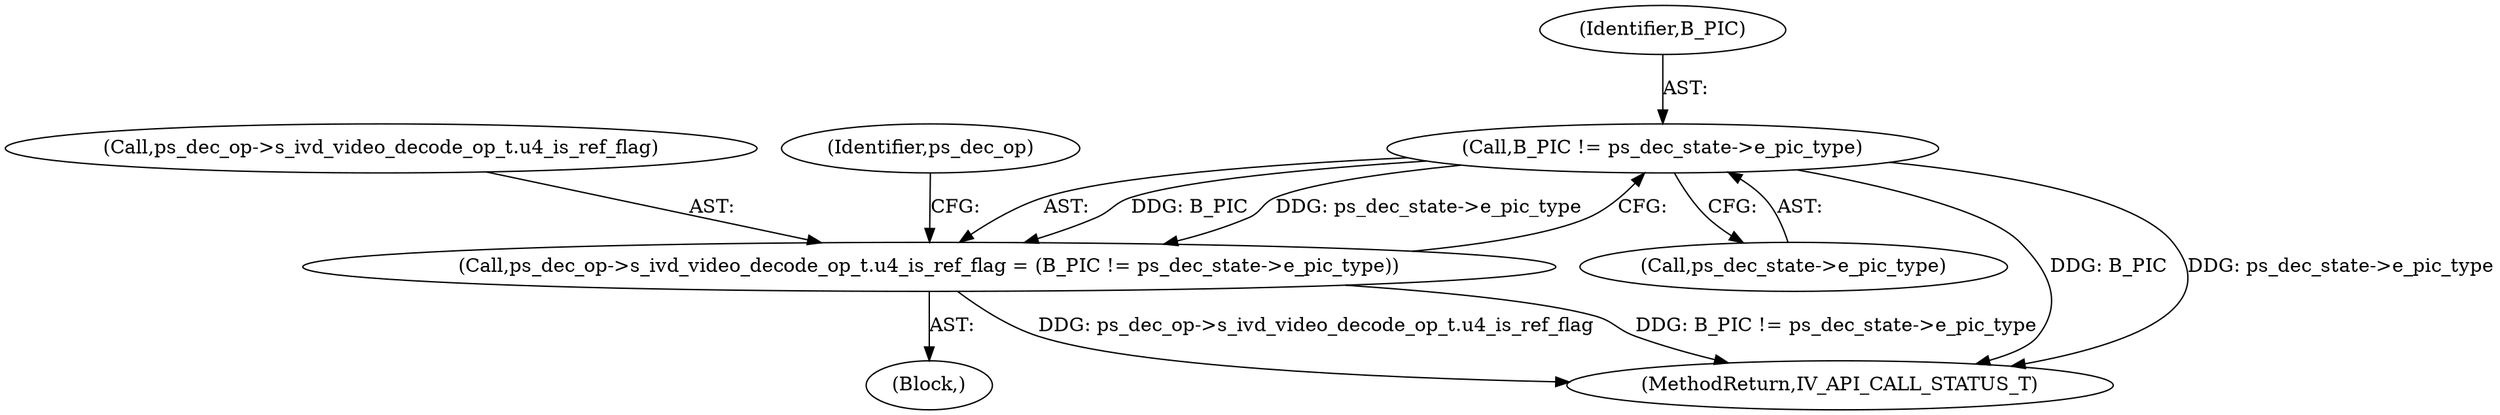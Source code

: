 digraph "0_Android_a86eb798d077b9b25c8f8c77e3c02c2f287c1ce7@pointer" {
"1000823" [label="(Call,B_PIC != ps_dec_state->e_pic_type)"];
"1000817" [label="(Call,ps_dec_op->s_ivd_video_decode_op_t.u4_is_ref_flag = (B_PIC != ps_dec_state->e_pic_type))"];
"1000818" [label="(Call,ps_dec_op->s_ivd_video_decode_op_t.u4_is_ref_flag)"];
"1000825" [label="(Call,ps_dec_state->e_pic_type)"];
"1000824" [label="(Identifier,B_PIC)"];
"1000823" [label="(Call,B_PIC != ps_dec_state->e_pic_type)"];
"1000523" [label="(Block,)"];
"1001695" [label="(MethodReturn,IV_API_CALL_STATUS_T)"];
"1000817" [label="(Call,ps_dec_op->s_ivd_video_decode_op_t.u4_is_ref_flag = (B_PIC != ps_dec_state->e_pic_type))"];
"1000831" [label="(Identifier,ps_dec_op)"];
"1000823" -> "1000817"  [label="AST: "];
"1000823" -> "1000825"  [label="CFG: "];
"1000824" -> "1000823"  [label="AST: "];
"1000825" -> "1000823"  [label="AST: "];
"1000817" -> "1000823"  [label="CFG: "];
"1000823" -> "1001695"  [label="DDG: B_PIC"];
"1000823" -> "1001695"  [label="DDG: ps_dec_state->e_pic_type"];
"1000823" -> "1000817"  [label="DDG: B_PIC"];
"1000823" -> "1000817"  [label="DDG: ps_dec_state->e_pic_type"];
"1000817" -> "1000523"  [label="AST: "];
"1000818" -> "1000817"  [label="AST: "];
"1000831" -> "1000817"  [label="CFG: "];
"1000817" -> "1001695"  [label="DDG: ps_dec_op->s_ivd_video_decode_op_t.u4_is_ref_flag"];
"1000817" -> "1001695"  [label="DDG: B_PIC != ps_dec_state->e_pic_type"];
}
